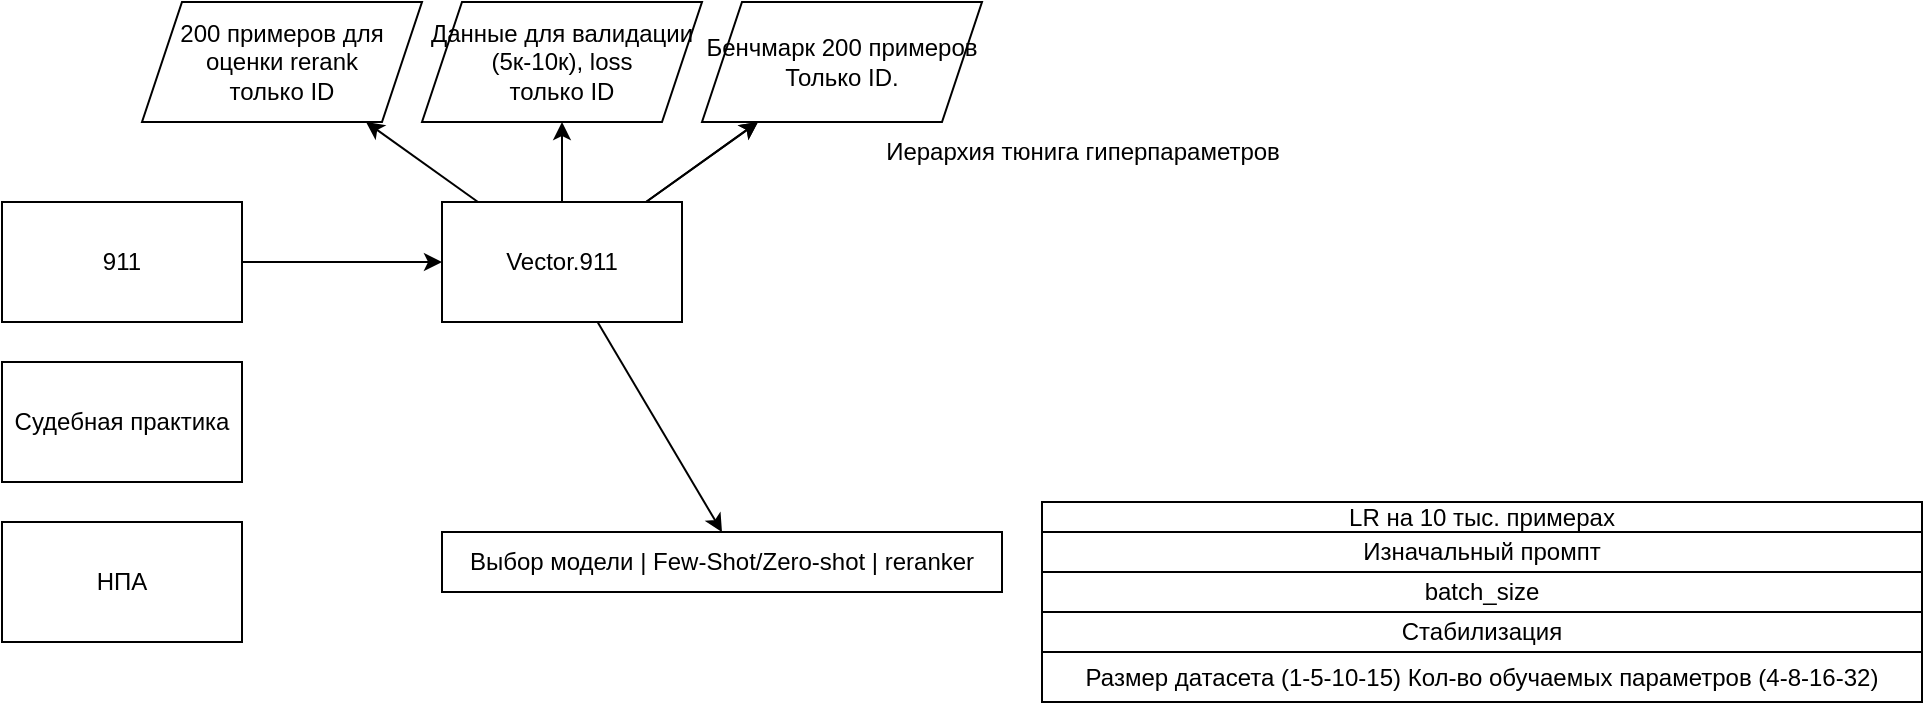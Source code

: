 <mxfile>
    <diagram id="f1D4I0dE2boBgdHFsn2S" name="Page-1">
        <mxGraphModel dx="1303" dy="526" grid="1" gridSize="10" guides="1" tooltips="1" connect="1" arrows="1" fold="1" page="1" pageScale="1" pageWidth="850" pageHeight="1100" math="0" shadow="0">
            <root>
                <mxCell id="0"/>
                <mxCell id="1" parent="0"/>
                <mxCell id="9" value="" style="edgeStyle=none;html=1;" parent="1" source="3" target="6" edge="1">
                    <mxGeometry relative="1" as="geometry"/>
                </mxCell>
                <mxCell id="3" value="911" style="whiteSpace=wrap;html=1;" parent="1" vertex="1">
                    <mxGeometry x="120" y="160" width="120" height="60" as="geometry"/>
                </mxCell>
                <mxCell id="4" value="Судебная практика" style="whiteSpace=wrap;html=1;" parent="1" vertex="1">
                    <mxGeometry x="120" y="240" width="120" height="60" as="geometry"/>
                </mxCell>
                <mxCell id="5" value="НПА" style="whiteSpace=wrap;html=1;" parent="1" vertex="1">
                    <mxGeometry x="120" y="320" width="120" height="60" as="geometry"/>
                </mxCell>
                <mxCell id="15" value="" style="edgeStyle=none;html=1;" parent="1" source="6" target="14" edge="1">
                    <mxGeometry relative="1" as="geometry"/>
                </mxCell>
                <mxCell id="17" value="" style="edgeStyle=none;html=1;" parent="1" source="6" target="16" edge="1">
                    <mxGeometry relative="1" as="geometry"/>
                </mxCell>
                <mxCell id="18" value="" style="edgeStyle=none;html=1;" parent="1" source="6" target="16" edge="1">
                    <mxGeometry relative="1" as="geometry"/>
                </mxCell>
                <mxCell id="20" value="" style="edgeStyle=none;html=1;" parent="1" source="6" target="19" edge="1">
                    <mxGeometry relative="1" as="geometry"/>
                </mxCell>
                <mxCell id="22" value="" style="edgeStyle=none;html=1;entryX=0;entryY=0.5;entryDx=0;entryDy=0;" parent="1" source="6" edge="1">
                    <mxGeometry relative="1" as="geometry">
                        <mxPoint x="480" y="325" as="targetPoint"/>
                    </mxGeometry>
                </mxCell>
                <mxCell id="6" value="Vector.911" style="whiteSpace=wrap;html=1;" parent="1" vertex="1">
                    <mxGeometry x="340" y="160" width="120" height="60" as="geometry"/>
                </mxCell>
                <mxCell id="14" value="200 примеров для оценки rerank&lt;br&gt;только ID" style="shape=parallelogram;perimeter=parallelogramPerimeter;whiteSpace=wrap;html=1;fixedSize=1;" parent="1" vertex="1">
                    <mxGeometry x="190" y="60" width="140" height="60" as="geometry"/>
                </mxCell>
                <mxCell id="16" value="Бенчмарк 200 примеров&lt;br&gt;Только ID." style="shape=parallelogram;perimeter=parallelogramPerimeter;whiteSpace=wrap;html=1;fixedSize=1;" parent="1" vertex="1">
                    <mxGeometry x="470" y="60" width="140" height="60" as="geometry"/>
                </mxCell>
                <mxCell id="19" value="Данные для валидации (5к-10к), loss&lt;br&gt;только ID" style="shape=parallelogram;perimeter=parallelogramPerimeter;whiteSpace=wrap;html=1;fixedSize=1;" parent="1" vertex="1">
                    <mxGeometry x="330" y="60" width="140" height="60" as="geometry"/>
                </mxCell>
                <mxCell id="23" value="Иерархия тюнига гиперпараметров" style="text;html=1;align=center;verticalAlign=middle;resizable=0;points=[];autosize=1;strokeColor=none;fillColor=none;" parent="1" vertex="1">
                    <mxGeometry x="550" y="120" width="220" height="30" as="geometry"/>
                </mxCell>
                <mxCell id="29" value="batch_size" style="whiteSpace=wrap;html=1;" parent="1" vertex="1">
                    <mxGeometry x="640" y="345" width="440" height="20" as="geometry"/>
                </mxCell>
                <mxCell id="32" value="Размер датасета (1-5-10-15) Кол-во обучаемых параметров (4-8-16-32)" style="whiteSpace=wrap;html=1;" parent="1" vertex="1">
                    <mxGeometry x="640" y="385" width="440" height="25" as="geometry"/>
                </mxCell>
                <mxCell id="33" value="LR на 10 тыс. примерах" style="whiteSpace=wrap;html=1;" parent="1" vertex="1">
                    <mxGeometry x="640" y="310" width="440" height="15" as="geometry"/>
                </mxCell>
                <mxCell id="34" value="Стабилизация" style="whiteSpace=wrap;html=1;" parent="1" vertex="1">
                    <mxGeometry x="640" y="365" width="440" height="20" as="geometry"/>
                </mxCell>
                <mxCell id="35" value="Изначальный промпт" style="whiteSpace=wrap;html=1;" parent="1" vertex="1">
                    <mxGeometry x="640" y="325" width="440" height="20" as="geometry"/>
                </mxCell>
                <mxCell id="43" value="Выбор модели | Few-Shot/Zero-shot | reranker" style="whiteSpace=wrap;html=1;" parent="1" vertex="1">
                    <mxGeometry x="340" y="325" width="280" height="30" as="geometry"/>
                </mxCell>
            </root>
        </mxGraphModel>
    </diagram>
</mxfile>